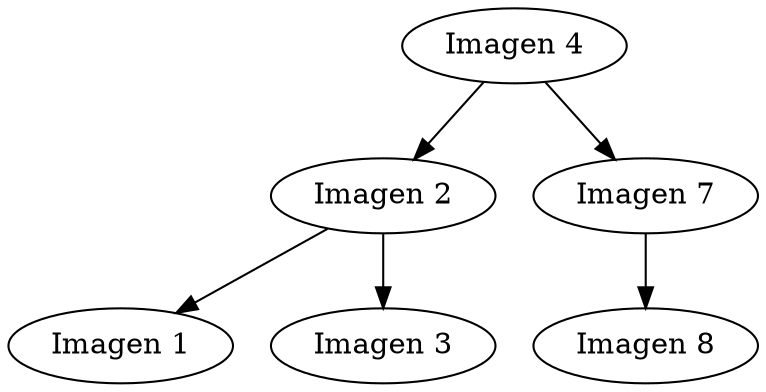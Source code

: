  digraph impresiones {
4[label="Imagen 4"]
           4  ->            2
2[label="Imagen 2"]
           2  ->            1
1[label="Imagen 1"]
           2  ->            3
3[label="Imagen 3"]
           4  ->            7
7[label="Imagen 7"]
           7  ->            8
8[label="Imagen 8"]
 }
